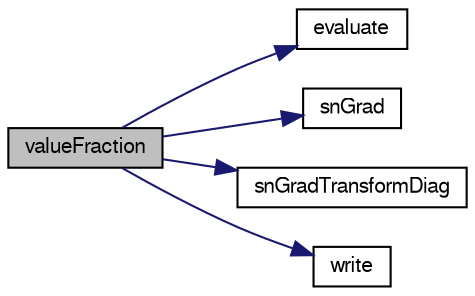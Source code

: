 digraph "valueFraction"
{
  bgcolor="transparent";
  edge [fontname="FreeSans",fontsize="10",labelfontname="FreeSans",labelfontsize="10"];
  node [fontname="FreeSans",fontsize="10",shape=record];
  rankdir="LR";
  Node32 [label="valueFraction",height=0.2,width=0.4,color="black", fillcolor="grey75", style="filled", fontcolor="black"];
  Node32 -> Node33 [color="midnightblue",fontsize="10",style="solid",fontname="FreeSans"];
  Node33 [label="evaluate",height=0.2,width=0.4,color="black",URL="$a31886.html#ae591186d8bf9e7c4db700390ac9dfff7",tooltip="Evaluate the patch field. "];
  Node32 -> Node34 [color="midnightblue",fontsize="10",style="solid",fontname="FreeSans"];
  Node34 [label="snGrad",height=0.2,width=0.4,color="black",URL="$a31886.html#a55db17a8a73495ae1c04e4b2af71c4a9",tooltip="Return gradient at boundary. "];
  Node32 -> Node35 [color="midnightblue",fontsize="10",style="solid",fontname="FreeSans"];
  Node35 [label="snGradTransformDiag",height=0.2,width=0.4,color="black",URL="$a31886.html#a2ab22b503db46976afdd1bf57622cdba",tooltip="Return face-gradient transform diagonal. "];
  Node32 -> Node36 [color="midnightblue",fontsize="10",style="solid",fontname="FreeSans"];
  Node36 [label="write",height=0.2,width=0.4,color="black",URL="$a31886.html#aee7d874639b15522c4b683f23bbff5fd",tooltip="Write. "];
}
